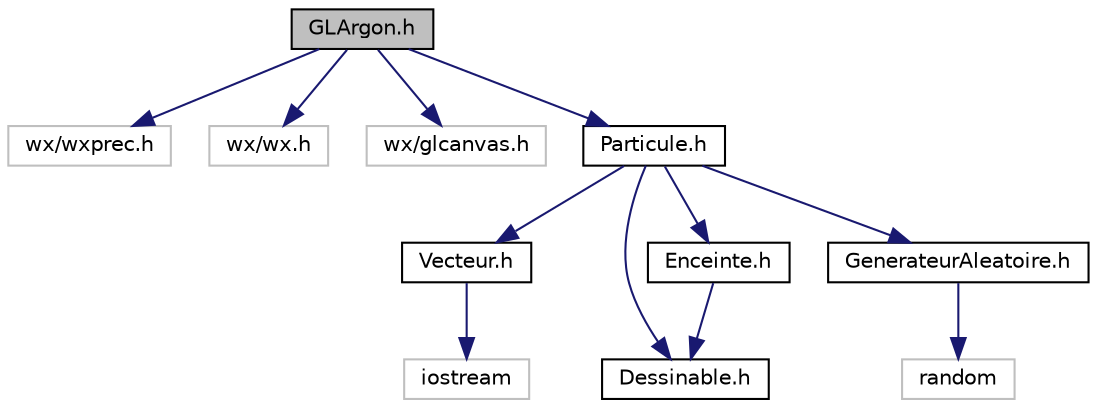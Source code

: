digraph "GLArgon.h"
{
  edge [fontname="Helvetica",fontsize="10",labelfontname="Helvetica",labelfontsize="10"];
  node [fontname="Helvetica",fontsize="10",shape=record];
  Node1 [label="GLArgon.h",height=0.2,width=0.4,color="black", fillcolor="grey75", style="filled" fontcolor="black"];
  Node1 -> Node2 [color="midnightblue",fontsize="10",style="solid"];
  Node2 [label="wx/wxprec.h",height=0.2,width=0.4,color="grey75", fillcolor="white", style="filled"];
  Node1 -> Node3 [color="midnightblue",fontsize="10",style="solid"];
  Node3 [label="wx/wx.h",height=0.2,width=0.4,color="grey75", fillcolor="white", style="filled"];
  Node1 -> Node4 [color="midnightblue",fontsize="10",style="solid"];
  Node4 [label="wx/glcanvas.h",height=0.2,width=0.4,color="grey75", fillcolor="white", style="filled"];
  Node1 -> Node5 [color="midnightblue",fontsize="10",style="solid"];
  Node5 [label="Particule.h",height=0.2,width=0.4,color="black", fillcolor="white", style="filled",URL="$_particule_8h.html",tooltip="est le prototype de la particule qui est une classe mère des différentes particules ..."];
  Node5 -> Node6 [color="midnightblue",fontsize="10",style="solid"];
  Node6 [label="Vecteur.h",height=0.2,width=0.4,color="black", fillcolor="white", style="filled",URL="$_vecteur_8h.html",tooltip="est le prototype de la classe qui nous pourmet de gérer la position et la vitesse de nos particules m..."];
  Node6 -> Node7 [color="midnightblue",fontsize="10",style="solid"];
  Node7 [label="iostream",height=0.2,width=0.4,color="grey75", fillcolor="white", style="filled"];
  Node5 -> Node8 [color="midnightblue",fontsize="10",style="solid"];
  Node8 [label="Dessinable.h",height=0.2,width=0.4,color="black", fillcolor="white", style="filled",URL="$_dessinable_8h.html",tooltip="est la super-classe avec une méthode dessine qui permet d&#39;avoir une spécialisation pour chaque type d..."];
  Node5 -> Node9 [color="midnightblue",fontsize="10",style="solid"];
  Node9 [label="Enceinte.h",height=0.2,width=0.4,color="black", fillcolor="white", style="filled",URL="$_enceinte_8h.html",tooltip="est la classe qui contient l&#39;objet enceinte qui est la boîte où seront nos particules ..."];
  Node9 -> Node8 [color="midnightblue",fontsize="10",style="solid"];
  Node5 -> Node10 [color="midnightblue",fontsize="10",style="solid"];
  Node10 [label="GenerateurAleatoire.h",height=0.2,width=0.4,color="black", fillcolor="white", style="filled",URL="$_generateur_aleatoire_8h.html",tooltip="est le prototype de la classe qui permet de gérer les nombres aléatoires "];
  Node10 -> Node11 [color="midnightblue",fontsize="10",style="solid"];
  Node11 [label="random",height=0.2,width=0.4,color="grey75", fillcolor="white", style="filled"];
}
